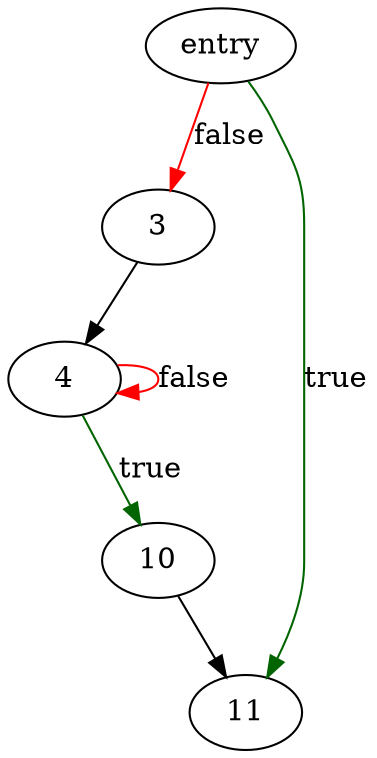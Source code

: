 digraph "tzfree" {
	// Node definitions.
	1 [label=entry];
	3;
	4;
	10;
	11;

	// Edge definitions.
	1 -> 3 [
		color=red
		label=false
	];
	1 -> 11 [
		color=darkgreen
		label=true
	];
	3 -> 4;
	4 -> 4 [
		color=red
		label=false
	];
	4 -> 10 [
		color=darkgreen
		label=true
	];
	10 -> 11;
}